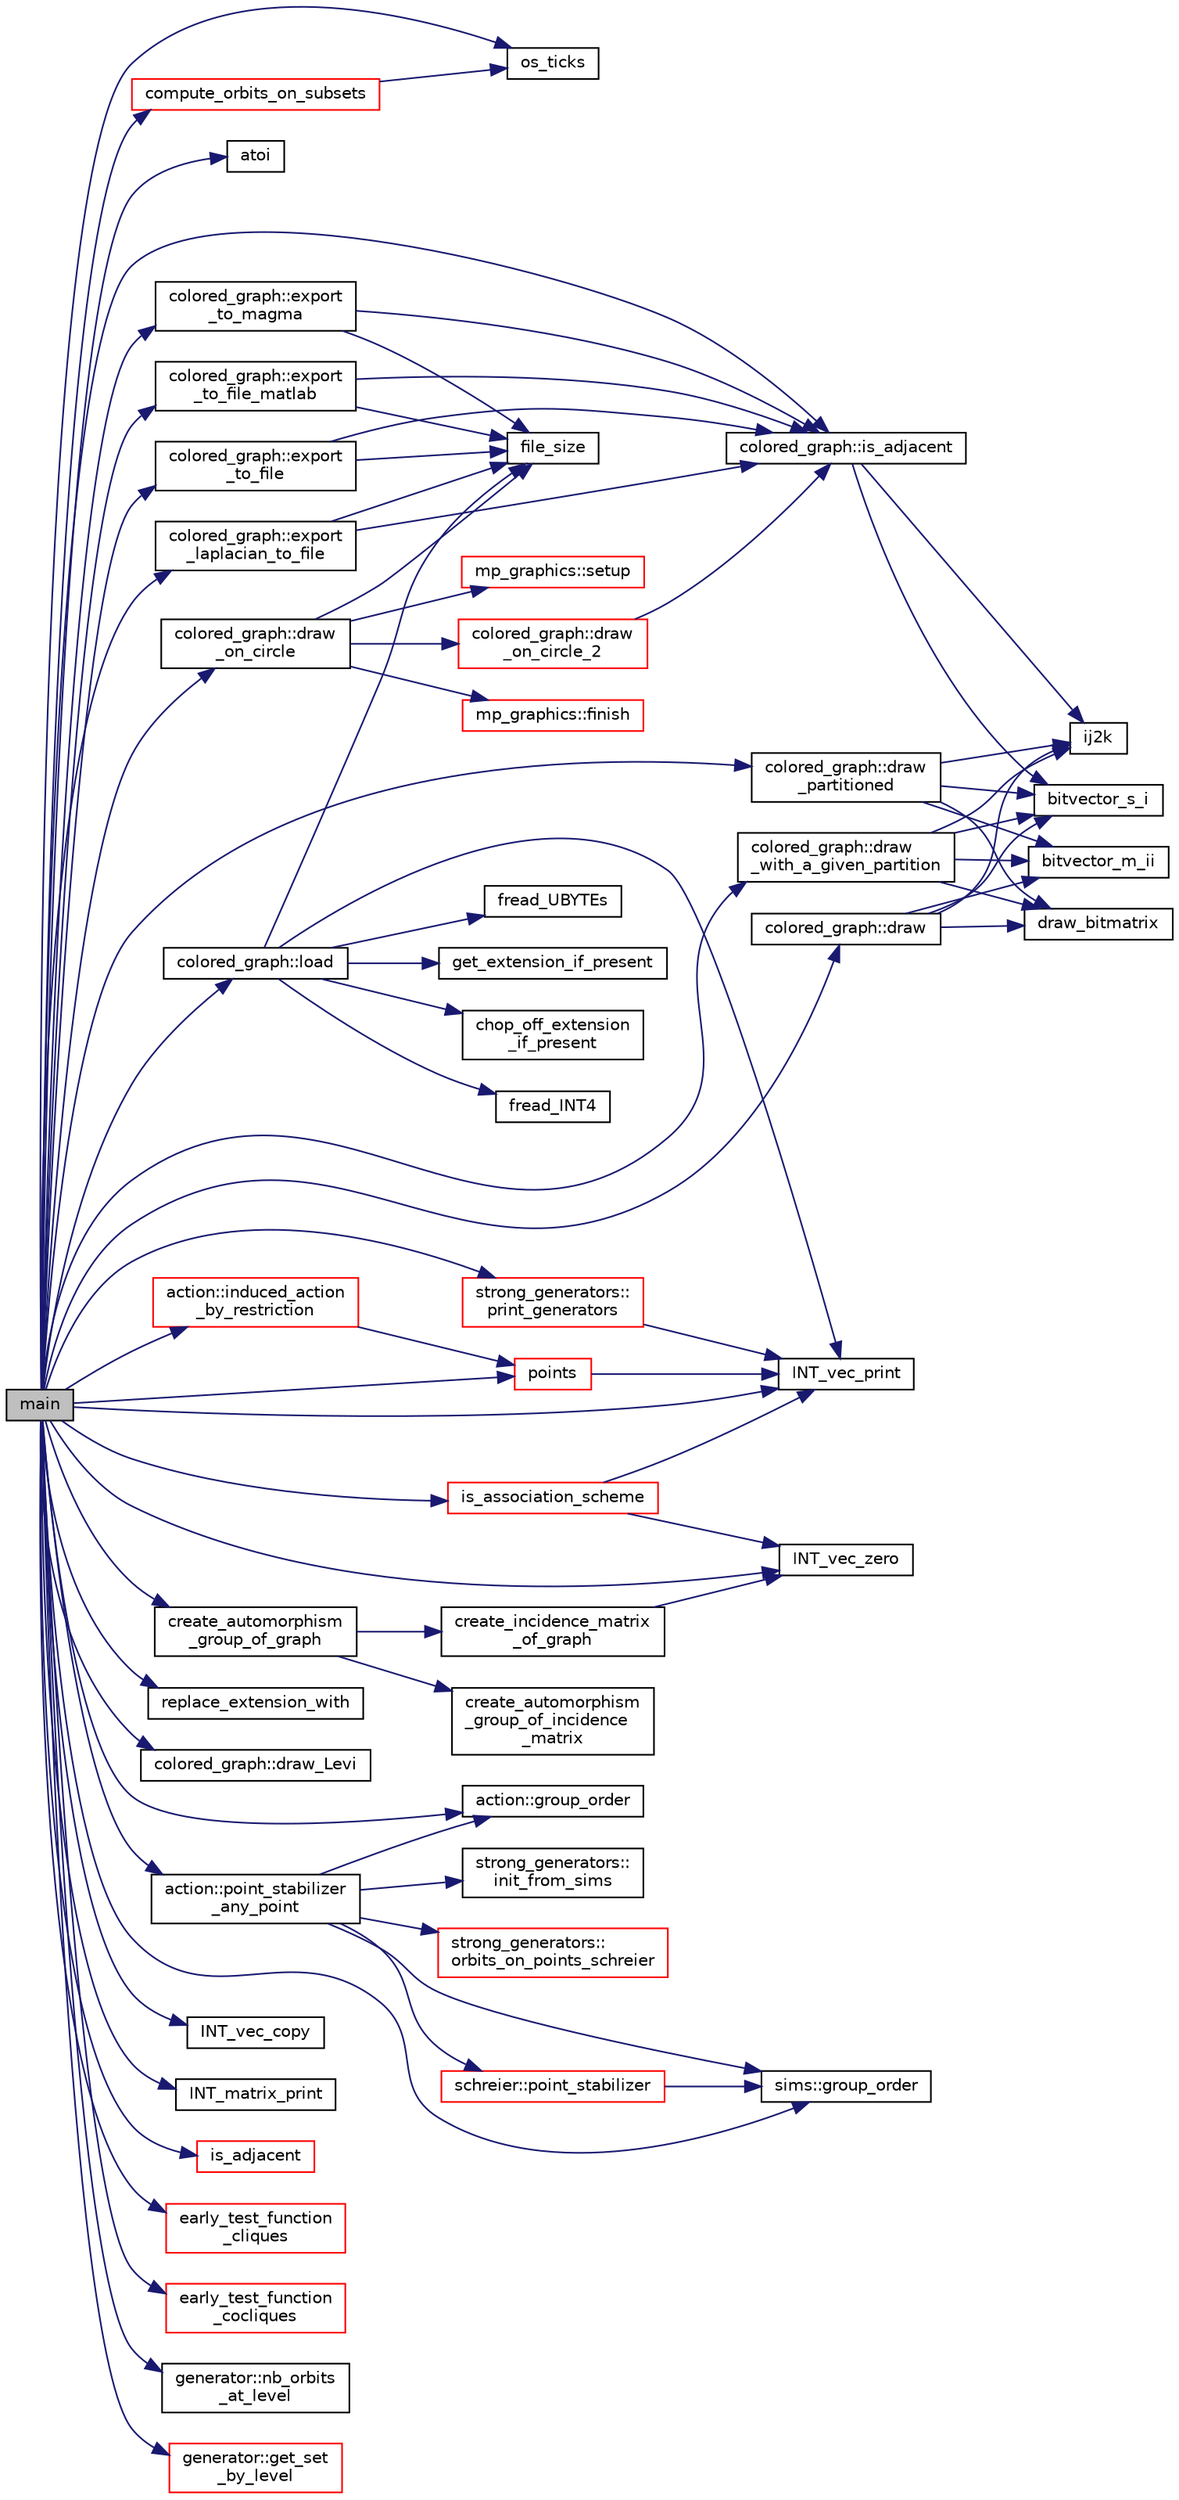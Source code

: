digraph "main"
{
  edge [fontname="Helvetica",fontsize="10",labelfontname="Helvetica",labelfontsize="10"];
  node [fontname="Helvetica",fontsize="10",shape=record];
  rankdir="LR";
  Node111 [label="main",height=0.2,width=0.4,color="black", fillcolor="grey75", style="filled", fontcolor="black"];
  Node111 -> Node112 [color="midnightblue",fontsize="10",style="solid",fontname="Helvetica"];
  Node112 [label="os_ticks",height=0.2,width=0.4,color="black", fillcolor="white", style="filled",URL="$d5/db4/io__and__os_8h.html#a3da6d2b09e35d569adb7101dffcb5224"];
  Node111 -> Node113 [color="midnightblue",fontsize="10",style="solid",fontname="Helvetica"];
  Node113 [label="atoi",height=0.2,width=0.4,color="black", fillcolor="white", style="filled",URL="$d9/d60/discreta_8h.html#ad0ac71cbcb495289e474437d6b7d7fac"];
  Node111 -> Node114 [color="midnightblue",fontsize="10",style="solid",fontname="Helvetica"];
  Node114 [label="colored_graph::load",height=0.2,width=0.4,color="black", fillcolor="white", style="filled",URL="$dc/de2/classcolored__graph.html#aa777bb4ea083ac13058d746d63c7f128"];
  Node114 -> Node115 [color="midnightblue",fontsize="10",style="solid",fontname="Helvetica"];
  Node115 [label="file_size",height=0.2,width=0.4,color="black", fillcolor="white", style="filled",URL="$df/dbf/sajeeb_8_c.html#a5c37cf5785204b6e9adf647dc14d0e50"];
  Node114 -> Node116 [color="midnightblue",fontsize="10",style="solid",fontname="Helvetica"];
  Node116 [label="get_extension_if_present",height=0.2,width=0.4,color="black", fillcolor="white", style="filled",URL="$df/dbf/sajeeb_8_c.html#a737197cad3c39e9690cbc9931edcba6b"];
  Node114 -> Node117 [color="midnightblue",fontsize="10",style="solid",fontname="Helvetica"];
  Node117 [label="chop_off_extension\l_if_present",height=0.2,width=0.4,color="black", fillcolor="white", style="filled",URL="$df/dbf/sajeeb_8_c.html#a9ca43842b56cb96c492a4b2d285a6864"];
  Node114 -> Node118 [color="midnightblue",fontsize="10",style="solid",fontname="Helvetica"];
  Node118 [label="fread_INT4",height=0.2,width=0.4,color="black", fillcolor="white", style="filled",URL="$df/dbf/sajeeb_8_c.html#a885df02c08251c103e985ef1d7159014"];
  Node114 -> Node119 [color="midnightblue",fontsize="10",style="solid",fontname="Helvetica"];
  Node119 [label="INT_vec_print",height=0.2,width=0.4,color="black", fillcolor="white", style="filled",URL="$df/dbf/sajeeb_8_c.html#a79a5901af0b47dd0d694109543c027fe"];
  Node114 -> Node120 [color="midnightblue",fontsize="10",style="solid",fontname="Helvetica"];
  Node120 [label="fread_UBYTEs",height=0.2,width=0.4,color="black", fillcolor="white", style="filled",URL="$df/dbf/sajeeb_8_c.html#ae19b6716e6272928adcd469b05632bdb"];
  Node111 -> Node121 [color="midnightblue",fontsize="10",style="solid",fontname="Helvetica"];
  Node121 [label="colored_graph::export\l_to_magma",height=0.2,width=0.4,color="black", fillcolor="white", style="filled",URL="$dc/de2/classcolored__graph.html#a766c05f1b628f86b4de896bce33ec0f2"];
  Node121 -> Node122 [color="midnightblue",fontsize="10",style="solid",fontname="Helvetica"];
  Node122 [label="colored_graph::is_adjacent",height=0.2,width=0.4,color="black", fillcolor="white", style="filled",URL="$dc/de2/classcolored__graph.html#ac13cc7a798c3ee11bef01f01c8eab061"];
  Node122 -> Node123 [color="midnightblue",fontsize="10",style="solid",fontname="Helvetica"];
  Node123 [label="ij2k",height=0.2,width=0.4,color="black", fillcolor="white", style="filled",URL="$df/dbf/sajeeb_8_c.html#a68a0fe85ad4b80a9220cb33f9c4c0042"];
  Node122 -> Node124 [color="midnightblue",fontsize="10",style="solid",fontname="Helvetica"];
  Node124 [label="bitvector_s_i",height=0.2,width=0.4,color="black", fillcolor="white", style="filled",URL="$df/dbf/sajeeb_8_c.html#ac0135a3681a44df3fe7af1545676fbe2"];
  Node121 -> Node115 [color="midnightblue",fontsize="10",style="solid",fontname="Helvetica"];
  Node111 -> Node125 [color="midnightblue",fontsize="10",style="solid",fontname="Helvetica"];
  Node125 [label="colored_graph::export\l_to_file_matlab",height=0.2,width=0.4,color="black", fillcolor="white", style="filled",URL="$dc/de2/classcolored__graph.html#a07a854d04202de45bb78cd9ae6efd521"];
  Node125 -> Node122 [color="midnightblue",fontsize="10",style="solid",fontname="Helvetica"];
  Node125 -> Node115 [color="midnightblue",fontsize="10",style="solid",fontname="Helvetica"];
  Node111 -> Node126 [color="midnightblue",fontsize="10",style="solid",fontname="Helvetica"];
  Node126 [label="colored_graph::export\l_to_file",height=0.2,width=0.4,color="black", fillcolor="white", style="filled",URL="$dc/de2/classcolored__graph.html#a51fe2bb2a48069027ffef04450678b13"];
  Node126 -> Node122 [color="midnightblue",fontsize="10",style="solid",fontname="Helvetica"];
  Node126 -> Node115 [color="midnightblue",fontsize="10",style="solid",fontname="Helvetica"];
  Node111 -> Node127 [color="midnightblue",fontsize="10",style="solid",fontname="Helvetica"];
  Node127 [label="colored_graph::export\l_laplacian_to_file",height=0.2,width=0.4,color="black", fillcolor="white", style="filled",URL="$dc/de2/classcolored__graph.html#a497d62a41adacc9650c83f6d8629608b"];
  Node127 -> Node122 [color="midnightblue",fontsize="10",style="solid",fontname="Helvetica"];
  Node127 -> Node115 [color="midnightblue",fontsize="10",style="solid",fontname="Helvetica"];
  Node111 -> Node128 [color="midnightblue",fontsize="10",style="solid",fontname="Helvetica"];
  Node128 [label="replace_extension_with",height=0.2,width=0.4,color="black", fillcolor="white", style="filled",URL="$df/dbf/sajeeb_8_c.html#abd53d5ff0ef75e4cca858aae5d493dba"];
  Node111 -> Node129 [color="midnightblue",fontsize="10",style="solid",fontname="Helvetica"];
  Node129 [label="colored_graph::draw\l_on_circle",height=0.2,width=0.4,color="black", fillcolor="white", style="filled",URL="$dc/de2/classcolored__graph.html#af5b7af38772c569cc0d6ab1d7c1fe20b"];
  Node129 -> Node130 [color="midnightblue",fontsize="10",style="solid",fontname="Helvetica"];
  Node130 [label="mp_graphics::setup",height=0.2,width=0.4,color="red", fillcolor="white", style="filled",URL="$da/d2c/classmp__graphics.html#a5b81adfb712dfb64b123db4ae72fadf2"];
  Node129 -> Node143 [color="midnightblue",fontsize="10",style="solid",fontname="Helvetica"];
  Node143 [label="colored_graph::draw\l_on_circle_2",height=0.2,width=0.4,color="red", fillcolor="white", style="filled",URL="$dc/de2/classcolored__graph.html#a5491c0aa5ba7e60fb694fe7fbbc5ce8a"];
  Node143 -> Node122 [color="midnightblue",fontsize="10",style="solid",fontname="Helvetica"];
  Node129 -> Node181 [color="midnightblue",fontsize="10",style="solid",fontname="Helvetica"];
  Node181 [label="mp_graphics::finish",height=0.2,width=0.4,color="red", fillcolor="white", style="filled",URL="$da/d2c/classmp__graphics.html#af143e19052d1e5f8c00753c44860dea1"];
  Node129 -> Node115 [color="midnightblue",fontsize="10",style="solid",fontname="Helvetica"];
  Node111 -> Node189 [color="midnightblue",fontsize="10",style="solid",fontname="Helvetica"];
  Node189 [label="colored_graph::draw\l_partitioned",height=0.2,width=0.4,color="black", fillcolor="white", style="filled",URL="$dc/de2/classcolored__graph.html#a244dcd80d20f6eeddd537a48a1541f96"];
  Node189 -> Node123 [color="midnightblue",fontsize="10",style="solid",fontname="Helvetica"];
  Node189 -> Node124 [color="midnightblue",fontsize="10",style="solid",fontname="Helvetica"];
  Node189 -> Node190 [color="midnightblue",fontsize="10",style="solid",fontname="Helvetica"];
  Node190 [label="bitvector_m_ii",height=0.2,width=0.4,color="black", fillcolor="white", style="filled",URL="$df/dbf/sajeeb_8_c.html#a31da55e2b26316d582cd322dc670b67b"];
  Node189 -> Node191 [color="midnightblue",fontsize="10",style="solid",fontname="Helvetica"];
  Node191 [label="draw_bitmatrix",height=0.2,width=0.4,color="black", fillcolor="white", style="filled",URL="$d9/d29/draw_8_c.html#a725151f4184826d0b71256f5c38e70f0"];
  Node111 -> Node192 [color="midnightblue",fontsize="10",style="solid",fontname="Helvetica"];
  Node192 [label="colored_graph::draw\l_with_a_given_partition",height=0.2,width=0.4,color="black", fillcolor="white", style="filled",URL="$dc/de2/classcolored__graph.html#a258eaac656baacbcbc064a933f7f11b0"];
  Node192 -> Node123 [color="midnightblue",fontsize="10",style="solid",fontname="Helvetica"];
  Node192 -> Node124 [color="midnightblue",fontsize="10",style="solid",fontname="Helvetica"];
  Node192 -> Node190 [color="midnightblue",fontsize="10",style="solid",fontname="Helvetica"];
  Node192 -> Node191 [color="midnightblue",fontsize="10",style="solid",fontname="Helvetica"];
  Node111 -> Node193 [color="midnightblue",fontsize="10",style="solid",fontname="Helvetica"];
  Node193 [label="colored_graph::draw_Levi",height=0.2,width=0.4,color="black", fillcolor="white", style="filled",URL="$dc/de2/classcolored__graph.html#ae5b5f25fff97c55c55522d11ff1942bc"];
  Node111 -> Node194 [color="midnightblue",fontsize="10",style="solid",fontname="Helvetica"];
  Node194 [label="colored_graph::draw",height=0.2,width=0.4,color="black", fillcolor="white", style="filled",URL="$dc/de2/classcolored__graph.html#ac5fd42765545792be5d4533b782e3320"];
  Node194 -> Node123 [color="midnightblue",fontsize="10",style="solid",fontname="Helvetica"];
  Node194 -> Node124 [color="midnightblue",fontsize="10",style="solid",fontname="Helvetica"];
  Node194 -> Node190 [color="midnightblue",fontsize="10",style="solid",fontname="Helvetica"];
  Node194 -> Node191 [color="midnightblue",fontsize="10",style="solid",fontname="Helvetica"];
  Node111 -> Node195 [color="midnightblue",fontsize="10",style="solid",fontname="Helvetica"];
  Node195 [label="INT_vec_zero",height=0.2,width=0.4,color="black", fillcolor="white", style="filled",URL="$df/dbf/sajeeb_8_c.html#aa8c9c7977203577026080f546fe4980f"];
  Node111 -> Node122 [color="midnightblue",fontsize="10",style="solid",fontname="Helvetica"];
  Node111 -> Node196 [color="midnightblue",fontsize="10",style="solid",fontname="Helvetica"];
  Node196 [label="create_automorphism\l_group_of_graph",height=0.2,width=0.4,color="black", fillcolor="white", style="filled",URL="$d5/d90/action__global_8_c.html#a7b41a54fbadf9f29d8bcb291d849ceae"];
  Node196 -> Node197 [color="midnightblue",fontsize="10",style="solid",fontname="Helvetica"];
  Node197 [label="create_incidence_matrix\l_of_graph",height=0.2,width=0.4,color="black", fillcolor="white", style="filled",URL="$d5/d90/action__global_8_c.html#af2bea5e561ad8cbbc2ba2ae332b2fdf6"];
  Node197 -> Node195 [color="midnightblue",fontsize="10",style="solid",fontname="Helvetica"];
  Node196 -> Node198 [color="midnightblue",fontsize="10",style="solid",fontname="Helvetica"];
  Node198 [label="create_automorphism\l_group_of_incidence\l_matrix",height=0.2,width=0.4,color="black", fillcolor="white", style="filled",URL="$d5/d90/action__global_8_c.html#ad2cce64aa207f848e71c9fe51b41a9ff"];
  Node111 -> Node199 [color="midnightblue",fontsize="10",style="solid",fontname="Helvetica"];
  Node199 [label="action::group_order",height=0.2,width=0.4,color="black", fillcolor="white", style="filled",URL="$d2/d86/classaction.html#ad1f69adb27041311d2e7be96e39388d4"];
  Node111 -> Node200 [color="midnightblue",fontsize="10",style="solid",fontname="Helvetica"];
  Node200 [label="action::point_stabilizer\l_any_point",height=0.2,width=0.4,color="black", fillcolor="white", style="filled",URL="$d2/d86/classaction.html#a32ab18e3be9f4412d340ee94de405c13"];
  Node200 -> Node201 [color="midnightblue",fontsize="10",style="solid",fontname="Helvetica"];
  Node201 [label="strong_generators::\lorbits_on_points_schreier",height=0.2,width=0.4,color="red", fillcolor="white", style="filled",URL="$dc/d09/classstrong__generators.html#adf3f35989ff7ac9fdbcf0a4e241eef9f"];
  Node200 -> Node199 [color="midnightblue",fontsize="10",style="solid",fontname="Helvetica"];
  Node200 -> Node244 [color="midnightblue",fontsize="10",style="solid",fontname="Helvetica"];
  Node244 [label="schreier::point_stabilizer",height=0.2,width=0.4,color="red", fillcolor="white", style="filled",URL="$d3/dd6/classschreier.html#a976a31dfe3238284d96fc200532c7077"];
  Node244 -> Node206 [color="midnightblue",fontsize="10",style="solid",fontname="Helvetica"];
  Node206 [label="sims::group_order",height=0.2,width=0.4,color="black", fillcolor="white", style="filled",URL="$d9/df3/classsims.html#aa442445175656570fa35febbe790efad"];
  Node200 -> Node206 [color="midnightblue",fontsize="10",style="solid",fontname="Helvetica"];
  Node200 -> Node285 [color="midnightblue",fontsize="10",style="solid",fontname="Helvetica"];
  Node285 [label="strong_generators::\linit_from_sims",height=0.2,width=0.4,color="black", fillcolor="white", style="filled",URL="$dc/d09/classstrong__generators.html#a2b997decdab82e889c1151f29a846a66"];
  Node111 -> Node206 [color="midnightblue",fontsize="10",style="solid",fontname="Helvetica"];
  Node111 -> Node286 [color="midnightblue",fontsize="10",style="solid",fontname="Helvetica"];
  Node286 [label="strong_generators::\lprint_generators",height=0.2,width=0.4,color="red", fillcolor="white", style="filled",URL="$dc/d09/classstrong__generators.html#adccd259b435afd96d89cd664daa6c897"];
  Node286 -> Node119 [color="midnightblue",fontsize="10",style="solid",fontname="Helvetica"];
  Node111 -> Node287 [color="midnightblue",fontsize="10",style="solid",fontname="Helvetica"];
  Node287 [label="is_association_scheme",height=0.2,width=0.4,color="red", fillcolor="white", style="filled",URL="$da/da9/galois__global_8_c.html#a32b8761d7a5b9380b4121f8ab2eb22c0"];
  Node287 -> Node119 [color="midnightblue",fontsize="10",style="solid",fontname="Helvetica"];
  Node287 -> Node195 [color="midnightblue",fontsize="10",style="solid",fontname="Helvetica"];
  Node111 -> Node290 [color="midnightblue",fontsize="10",style="solid",fontname="Helvetica"];
  Node290 [label="INT_vec_copy",height=0.2,width=0.4,color="black", fillcolor="white", style="filled",URL="$df/dbf/sajeeb_8_c.html#ac2d875e27e009af6ec04d17254d11075"];
  Node111 -> Node291 [color="midnightblue",fontsize="10",style="solid",fontname="Helvetica"];
  Node291 [label="INT_matrix_print",height=0.2,width=0.4,color="black", fillcolor="white", style="filled",URL="$d5/db4/io__and__os_8h.html#afd4180a24bef3a2b584668a4eaf607ff"];
  Node111 -> Node292 [color="midnightblue",fontsize="10",style="solid",fontname="Helvetica"];
  Node292 [label="is_adjacent",height=0.2,width=0.4,color="red", fillcolor="white", style="filled",URL="$de/d10/hamming_8_c.html#a48eceff252fd58a4a334493420b4f05f"];
  Node111 -> Node119 [color="midnightblue",fontsize="10",style="solid",fontname="Helvetica"];
  Node111 -> Node295 [color="midnightblue",fontsize="10",style="solid",fontname="Helvetica"];
  Node295 [label="points",height=0.2,width=0.4,color="red", fillcolor="white", style="filled",URL="$d7/d83/points_8_c.html#a8a498513b4415e1a4628a70fb6b26817"];
  Node295 -> Node119 [color="midnightblue",fontsize="10",style="solid",fontname="Helvetica"];
  Node111 -> Node302 [color="midnightblue",fontsize="10",style="solid",fontname="Helvetica"];
  Node302 [label="action::induced_action\l_by_restriction",height=0.2,width=0.4,color="red", fillcolor="white", style="filled",URL="$d2/d86/classaction.html#a37c21f74a97c921d882a308370c06357"];
  Node302 -> Node295 [color="midnightblue",fontsize="10",style="solid",fontname="Helvetica"];
  Node111 -> Node739 [color="midnightblue",fontsize="10",style="solid",fontname="Helvetica"];
  Node739 [label="compute_orbits_on_subsets",height=0.2,width=0.4,color="red", fillcolor="white", style="filled",URL="$da/d10/other_8h.html#af33697aede0480110b1227f727252637"];
  Node739 -> Node112 [color="midnightblue",fontsize="10",style="solid",fontname="Helvetica"];
  Node111 -> Node1006 [color="midnightblue",fontsize="10",style="solid",fontname="Helvetica"];
  Node1006 [label="early_test_function\l_cliques",height=0.2,width=0.4,color="red", fillcolor="white", style="filled",URL="$d2/dfa/draw__colored__graph_8_c.html#a09f78bde7f687bf1bae36dd883bb182a"];
  Node111 -> Node1009 [color="midnightblue",fontsize="10",style="solid",fontname="Helvetica"];
  Node1009 [label="early_test_function\l_cocliques",height=0.2,width=0.4,color="red", fillcolor="white", style="filled",URL="$d2/dfa/draw__colored__graph_8_c.html#a76a03ce559765dd64a7e21f553acb888"];
  Node111 -> Node763 [color="midnightblue",fontsize="10",style="solid",fontname="Helvetica"];
  Node763 [label="generator::nb_orbits\l_at_level",height=0.2,width=0.4,color="black", fillcolor="white", style="filled",URL="$d7/d73/classgenerator.html#a020f3d8378448310d044a4a24fadf301"];
  Node111 -> Node1011 [color="midnightblue",fontsize="10",style="solid",fontname="Helvetica"];
  Node1011 [label="generator::get_set\l_by_level",height=0.2,width=0.4,color="red", fillcolor="white", style="filled",URL="$d7/d73/classgenerator.html#a3012a80d862b42c848b84584389c8594"];
}
